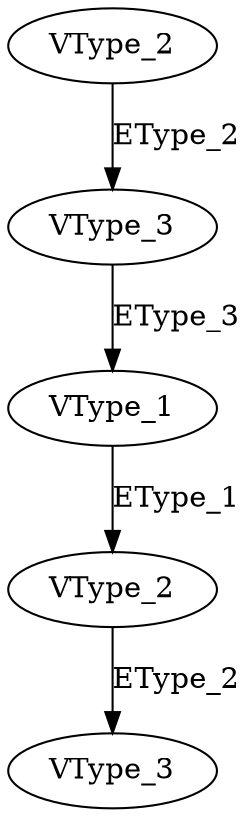 digraph N3_M3_k4_view1 {
 1 [label="VType_2"];
 2 [label="VType_3"];
 3 [label="VType_1"];
 4 [label="VType_2"];
 5 [label="VType_3"];

 1 -> 2 [label="EType_2"];
 2 -> 3 [label="EType_3"];
 3 -> 4 [label="EType_1"];
 4 -> 5 [label="EType_2"];
}
